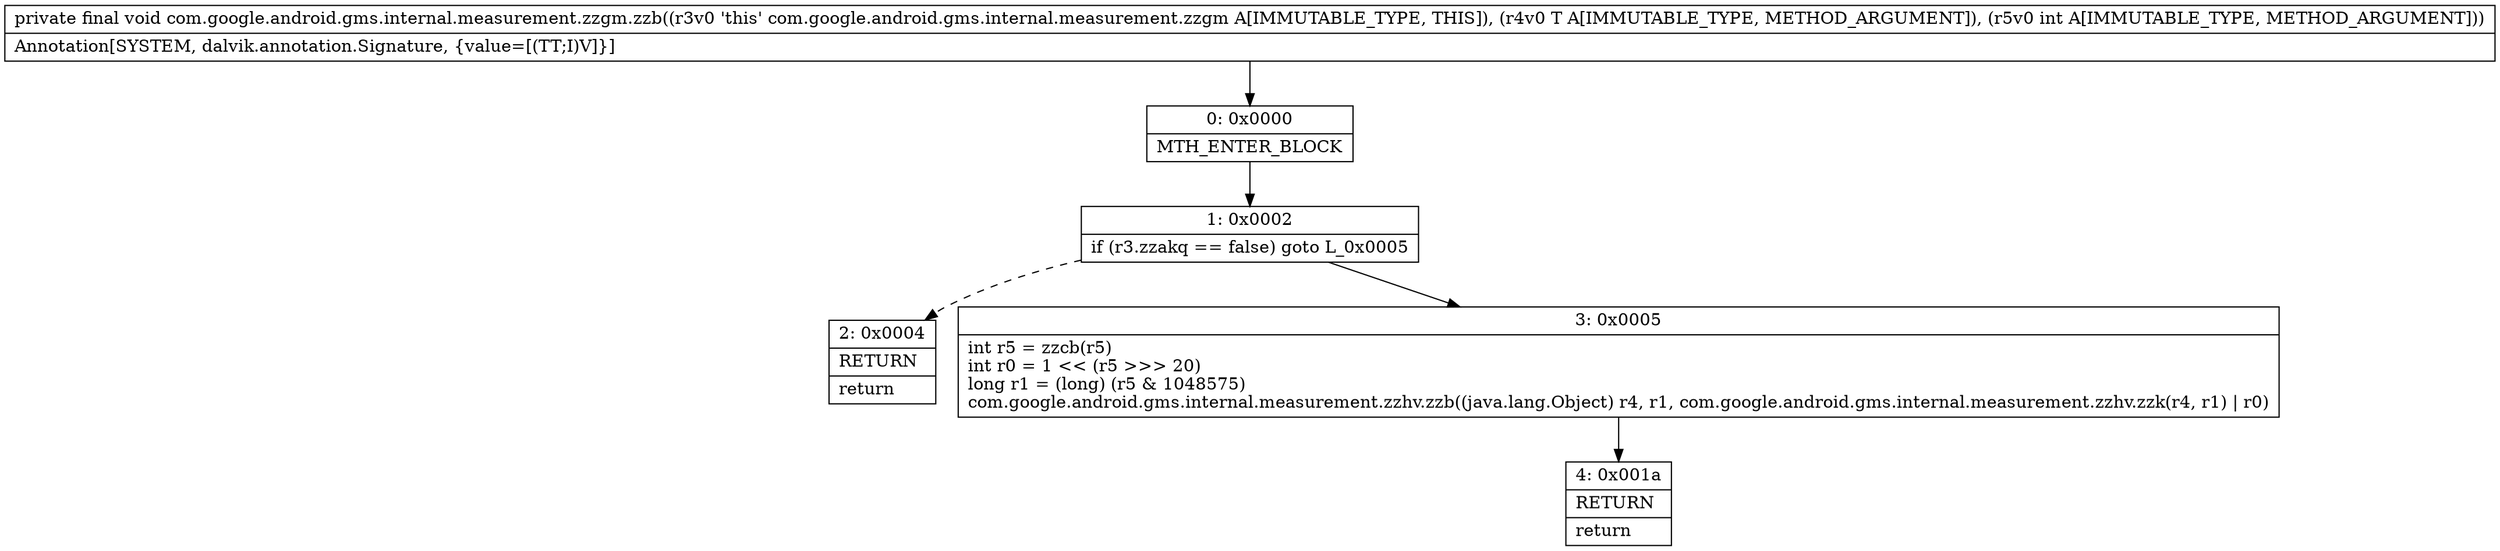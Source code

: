 digraph "CFG forcom.google.android.gms.internal.measurement.zzgm.zzb(Ljava\/lang\/Object;I)V" {
Node_0 [shape=record,label="{0\:\ 0x0000|MTH_ENTER_BLOCK\l}"];
Node_1 [shape=record,label="{1\:\ 0x0002|if (r3.zzakq == false) goto L_0x0005\l}"];
Node_2 [shape=record,label="{2\:\ 0x0004|RETURN\l|return\l}"];
Node_3 [shape=record,label="{3\:\ 0x0005|int r5 = zzcb(r5)\lint r0 = 1 \<\< (r5 \>\>\> 20)\llong r1 = (long) (r5 & 1048575)\lcom.google.android.gms.internal.measurement.zzhv.zzb((java.lang.Object) r4, r1, com.google.android.gms.internal.measurement.zzhv.zzk(r4, r1) \| r0)\l}"];
Node_4 [shape=record,label="{4\:\ 0x001a|RETURN\l|return\l}"];
MethodNode[shape=record,label="{private final void com.google.android.gms.internal.measurement.zzgm.zzb((r3v0 'this' com.google.android.gms.internal.measurement.zzgm A[IMMUTABLE_TYPE, THIS]), (r4v0 T A[IMMUTABLE_TYPE, METHOD_ARGUMENT]), (r5v0 int A[IMMUTABLE_TYPE, METHOD_ARGUMENT]))  | Annotation[SYSTEM, dalvik.annotation.Signature, \{value=[(TT;I)V]\}]\l}"];
MethodNode -> Node_0;
Node_0 -> Node_1;
Node_1 -> Node_2[style=dashed];
Node_1 -> Node_3;
Node_3 -> Node_4;
}

